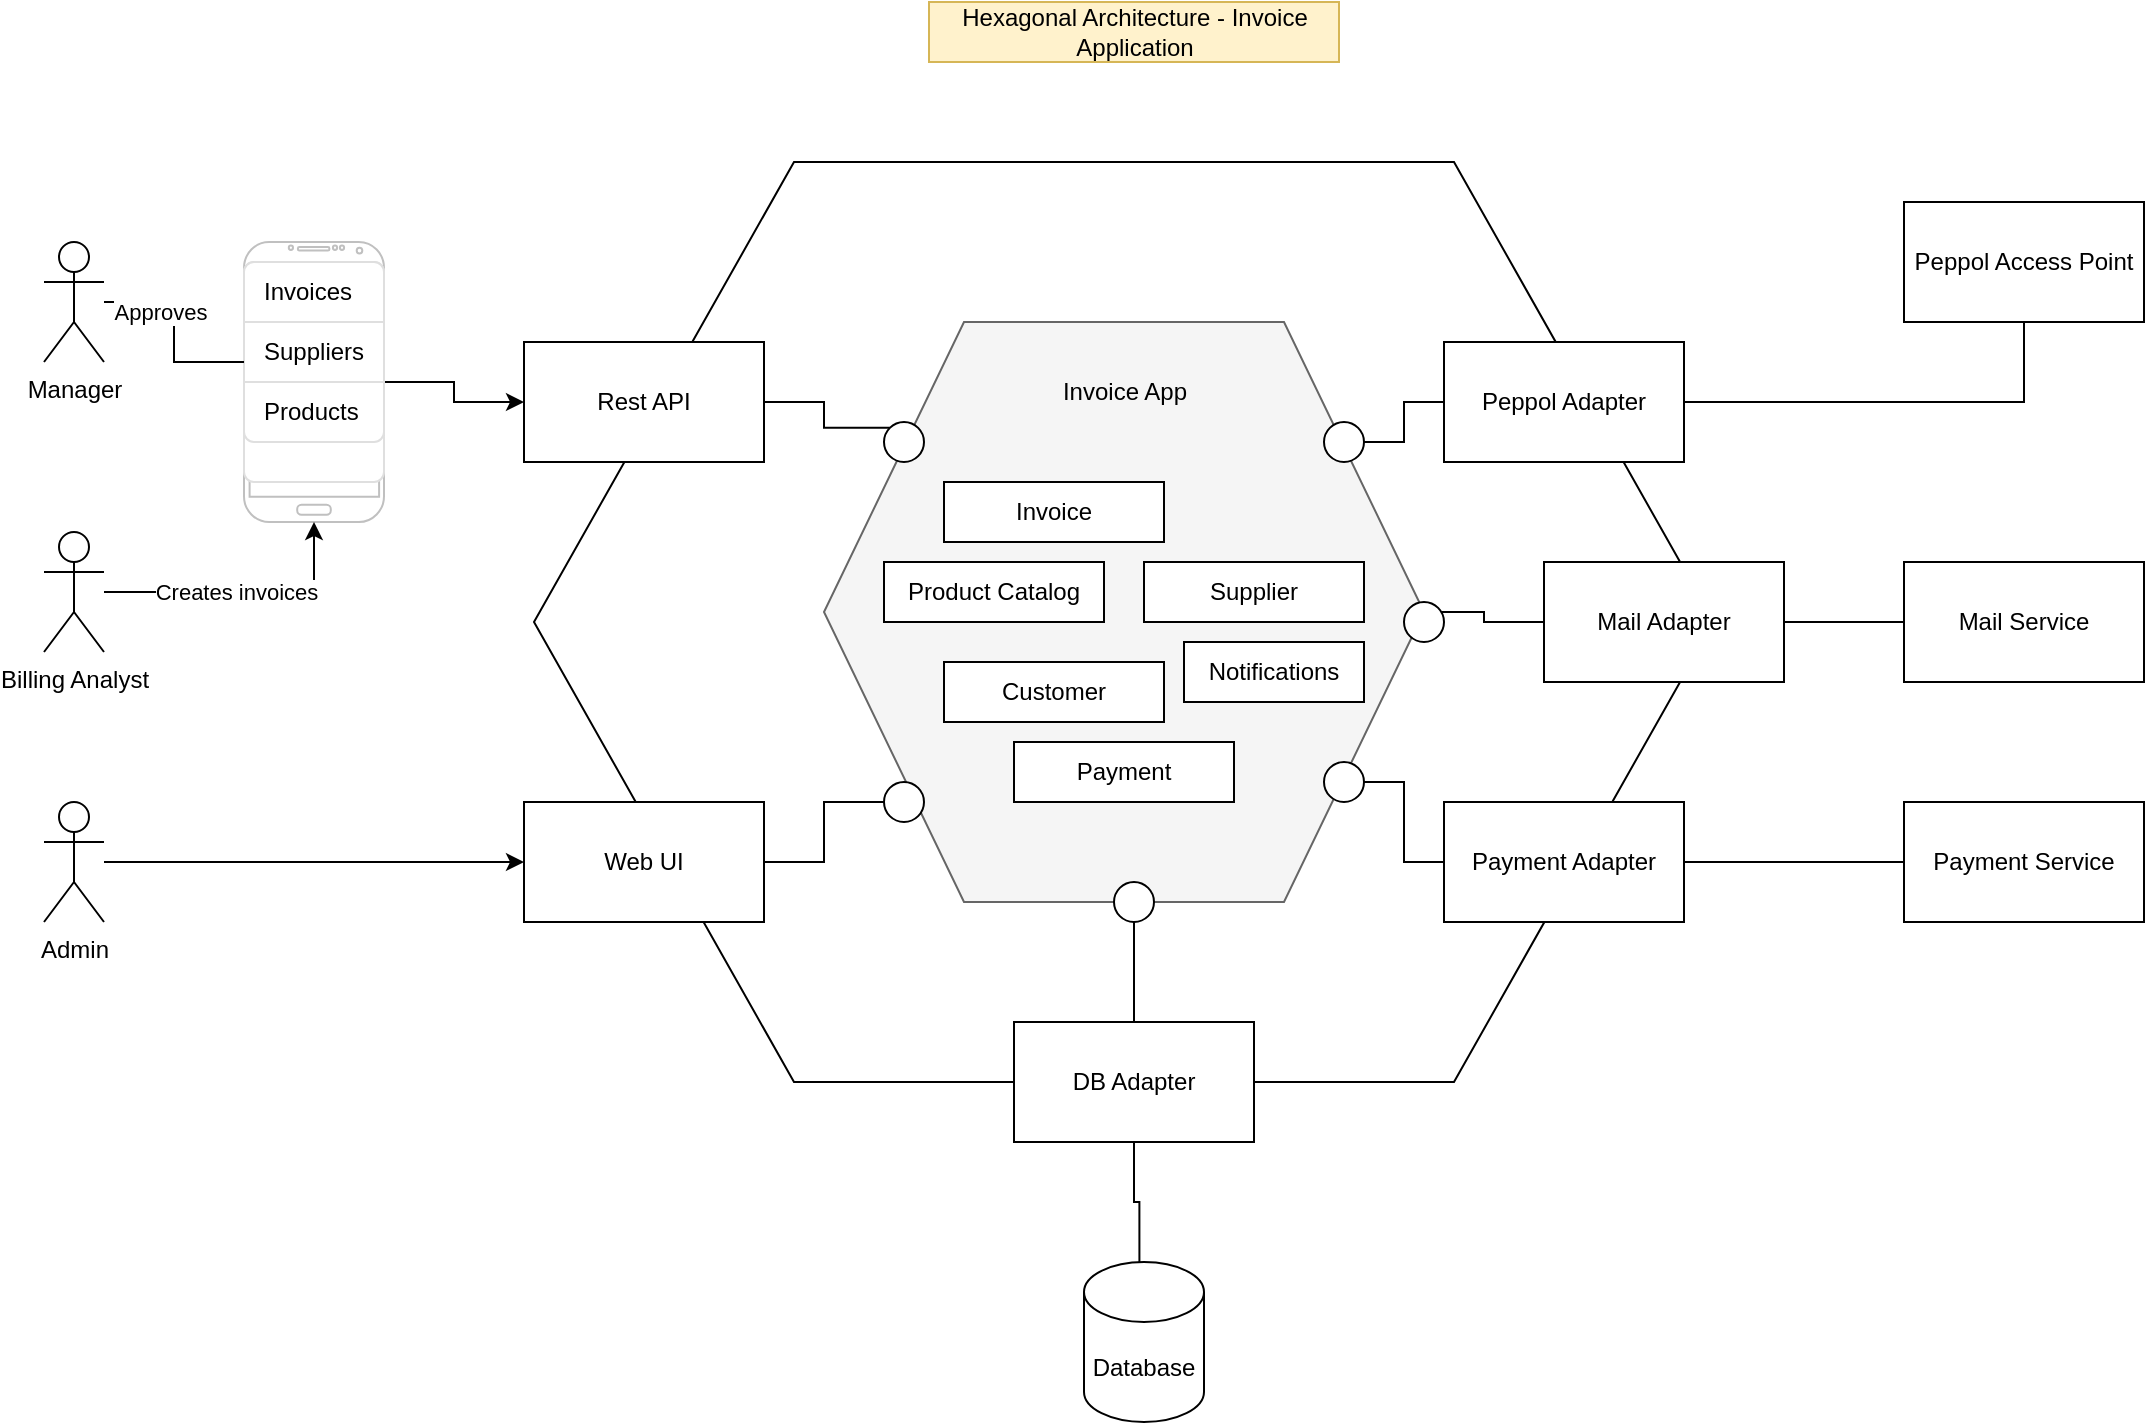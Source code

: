 <mxfile version="19.0.3" type="device"><diagram id="mVTpS-BaiX9XBjO6JoAP" name="Page-1"><mxGraphModel dx="2282" dy="2060" grid="1" gridSize="10" guides="1" tooltips="1" connect="1" arrows="1" fold="1" page="1" pageScale="1" pageWidth="827" pageHeight="1169" math="0" shadow="0"><root><mxCell id="0"/><mxCell id="1" parent="0"/><mxCell id="eXXFDZdNd8cBpuipnI9d-8" value="" style="shape=hexagon;perimeter=hexagonPerimeter2;whiteSpace=wrap;html=1;fixedSize=1;size=130;" vertex="1" parent="1"><mxGeometry x="165" y="10" width="590" height="460" as="geometry"/></mxCell><mxCell id="eXXFDZdNd8cBpuipnI9d-37" style="edgeStyle=orthogonalEdgeStyle;rounded=0;orthogonalLoop=1;jettySize=auto;html=1;entryX=0;entryY=0.5;entryDx=0;entryDy=0;endArrow=none;endFill=0;" edge="1" parent="1" source="eXXFDZdNd8cBpuipnI9d-1" target="eXXFDZdNd8cBpuipnI9d-6"><mxGeometry relative="1" as="geometry"/></mxCell><mxCell id="eXXFDZdNd8cBpuipnI9d-1" value="" style="shape=hexagon;perimeter=hexagonPerimeter2;whiteSpace=wrap;html=1;fixedSize=1;size=70;fillColor=#f5f5f5;fontColor=#333333;strokeColor=#666666;" vertex="1" parent="1"><mxGeometry x="310" y="90" width="300" height="290" as="geometry"/></mxCell><mxCell id="eXXFDZdNd8cBpuipnI9d-2" value="Invoice App" style="text;html=1;strokeColor=none;fillColor=none;align=center;verticalAlign=middle;whiteSpace=wrap;rounded=0;" vertex="1" parent="1"><mxGeometry x="422.5" y="110" width="75" height="30" as="geometry"/></mxCell><mxCell id="eXXFDZdNd8cBpuipnI9d-35" style="edgeStyle=orthogonalEdgeStyle;rounded=0;orthogonalLoop=1;jettySize=auto;html=1;entryX=0;entryY=0;entryDx=0;entryDy=0;endArrow=none;endFill=0;" edge="1" parent="1" source="eXXFDZdNd8cBpuipnI9d-3" target="eXXFDZdNd8cBpuipnI9d-29"><mxGeometry relative="1" as="geometry"/></mxCell><mxCell id="eXXFDZdNd8cBpuipnI9d-3" value="Rest API" style="rounded=0;whiteSpace=wrap;html=1;" vertex="1" parent="1"><mxGeometry x="160" y="100" width="120" height="60" as="geometry"/></mxCell><mxCell id="eXXFDZdNd8cBpuipnI9d-4" value="Web UI" style="rounded=0;whiteSpace=wrap;html=1;" vertex="1" parent="1"><mxGeometry x="160" y="330" width="120" height="60" as="geometry"/></mxCell><mxCell id="eXXFDZdNd8cBpuipnI9d-43" style="edgeStyle=orthogonalEdgeStyle;rounded=0;orthogonalLoop=1;jettySize=auto;html=1;endArrow=none;endFill=0;" edge="1" parent="1" source="eXXFDZdNd8cBpuipnI9d-5" target="eXXFDZdNd8cBpuipnI9d-9"><mxGeometry relative="1" as="geometry"/></mxCell><mxCell id="eXXFDZdNd8cBpuipnI9d-5" value="Peppol Adapter" style="rounded=0;whiteSpace=wrap;html=1;" vertex="1" parent="1"><mxGeometry x="620" y="100" width="120" height="60" as="geometry"/></mxCell><mxCell id="eXXFDZdNd8cBpuipnI9d-42" style="edgeStyle=orthogonalEdgeStyle;rounded=0;orthogonalLoop=1;jettySize=auto;html=1;entryX=0;entryY=0.5;entryDx=0;entryDy=0;endArrow=none;endFill=0;" edge="1" parent="1" source="eXXFDZdNd8cBpuipnI9d-6" target="eXXFDZdNd8cBpuipnI9d-10"><mxGeometry relative="1" as="geometry"/></mxCell><mxCell id="eXXFDZdNd8cBpuipnI9d-6" value="Mail Adapter" style="rounded=0;whiteSpace=wrap;html=1;" vertex="1" parent="1"><mxGeometry x="670" y="210" width="120" height="60" as="geometry"/></mxCell><mxCell id="eXXFDZdNd8cBpuipnI9d-41" style="edgeStyle=orthogonalEdgeStyle;rounded=0;orthogonalLoop=1;jettySize=auto;html=1;endArrow=none;endFill=0;" edge="1" parent="1" source="eXXFDZdNd8cBpuipnI9d-7" target="eXXFDZdNd8cBpuipnI9d-11"><mxGeometry relative="1" as="geometry"/></mxCell><mxCell id="eXXFDZdNd8cBpuipnI9d-7" value="Payment Adapter" style="rounded=0;whiteSpace=wrap;html=1;" vertex="1" parent="1"><mxGeometry x="620" y="330" width="120" height="60" as="geometry"/></mxCell><mxCell id="eXXFDZdNd8cBpuipnI9d-9" value="Peppol Access Point" style="rounded=0;whiteSpace=wrap;html=1;" vertex="1" parent="1"><mxGeometry x="850" y="30" width="120" height="60" as="geometry"/></mxCell><mxCell id="eXXFDZdNd8cBpuipnI9d-10" value="Mail Service" style="rounded=0;whiteSpace=wrap;html=1;" vertex="1" parent="1"><mxGeometry x="850" y="210" width="120" height="60" as="geometry"/></mxCell><mxCell id="eXXFDZdNd8cBpuipnI9d-11" value="Payment Service" style="rounded=0;whiteSpace=wrap;html=1;" vertex="1" parent="1"><mxGeometry x="850" y="330" width="120" height="60" as="geometry"/></mxCell><mxCell id="eXXFDZdNd8cBpuipnI9d-12" value="Invoice" style="rounded=0;whiteSpace=wrap;html=1;" vertex="1" parent="1"><mxGeometry x="370" y="170" width="110" height="30" as="geometry"/></mxCell><mxCell id="eXXFDZdNd8cBpuipnI9d-13" value="Product Catalog" style="rounded=0;whiteSpace=wrap;html=1;" vertex="1" parent="1"><mxGeometry x="340" y="210" width="110" height="30" as="geometry"/></mxCell><mxCell id="eXXFDZdNd8cBpuipnI9d-14" value="Customer" style="rounded=0;whiteSpace=wrap;html=1;" vertex="1" parent="1"><mxGeometry x="370" y="260" width="110" height="30" as="geometry"/></mxCell><mxCell id="eXXFDZdNd8cBpuipnI9d-15" value="Supplier" style="rounded=0;whiteSpace=wrap;html=1;" vertex="1" parent="1"><mxGeometry x="470" y="210" width="110" height="30" as="geometry"/></mxCell><mxCell id="eXXFDZdNd8cBpuipnI9d-16" value="Payment" style="rounded=0;whiteSpace=wrap;html=1;" vertex="1" parent="1"><mxGeometry x="405" y="300" width="110" height="30" as="geometry"/></mxCell><mxCell id="eXXFDZdNd8cBpuipnI9d-17" value="Notifications" style="rounded=0;whiteSpace=wrap;html=1;" vertex="1" parent="1"><mxGeometry x="490" y="250" width="90" height="30" as="geometry"/></mxCell><mxCell id="eXXFDZdNd8cBpuipnI9d-44" style="edgeStyle=orthogonalEdgeStyle;rounded=0;orthogonalLoop=1;jettySize=auto;html=1;entryX=0.462;entryY=0.35;entryDx=0;entryDy=0;entryPerimeter=0;endArrow=none;endFill=0;" edge="1" parent="1" source="eXXFDZdNd8cBpuipnI9d-18" target="eXXFDZdNd8cBpuipnI9d-19"><mxGeometry relative="1" as="geometry"/></mxCell><mxCell id="eXXFDZdNd8cBpuipnI9d-18" value="DB Adapter" style="rounded=0;whiteSpace=wrap;html=1;" vertex="1" parent="1"><mxGeometry x="405" y="440" width="120" height="60" as="geometry"/></mxCell><mxCell id="eXXFDZdNd8cBpuipnI9d-19" value="Database" style="shape=cylinder3;whiteSpace=wrap;html=1;boundedLbl=1;backgroundOutline=1;size=15;" vertex="1" parent="1"><mxGeometry x="440" y="560" width="60" height="80" as="geometry"/></mxCell><mxCell id="eXXFDZdNd8cBpuipnI9d-22" style="edgeStyle=orthogonalEdgeStyle;rounded=0;orthogonalLoop=1;jettySize=auto;html=1;" edge="1" parent="1" source="eXXFDZdNd8cBpuipnI9d-20" target="eXXFDZdNd8cBpuipnI9d-3"><mxGeometry relative="1" as="geometry"/></mxCell><mxCell id="eXXFDZdNd8cBpuipnI9d-20" value="" style="verticalLabelPosition=bottom;verticalAlign=top;html=1;shadow=0;dashed=0;strokeWidth=1;shape=mxgraph.android.phone2;strokeColor=#c0c0c0;" vertex="1" parent="1"><mxGeometry x="20" y="50" width="70" height="140" as="geometry"/></mxCell><mxCell id="eXXFDZdNd8cBpuipnI9d-28" style="edgeStyle=orthogonalEdgeStyle;rounded=0;orthogonalLoop=1;jettySize=auto;html=1;" edge="1" parent="1" source="eXXFDZdNd8cBpuipnI9d-21" target="eXXFDZdNd8cBpuipnI9d-20"><mxGeometry relative="1" as="geometry"/></mxCell><mxCell id="eXXFDZdNd8cBpuipnI9d-57" value="Creates invoices" style="edgeLabel;html=1;align=center;verticalAlign=middle;resizable=0;points=[];" vertex="1" connectable="0" parent="eXXFDZdNd8cBpuipnI9d-28"><mxGeometry x="-0.063" relative="1" as="geometry"><mxPoint as="offset"/></mxGeometry></mxCell><mxCell id="eXXFDZdNd8cBpuipnI9d-21" value="Billing Analyst" style="shape=umlActor;verticalLabelPosition=bottom;verticalAlign=top;html=1;outlineConnect=0;" vertex="1" parent="1"><mxGeometry x="-80" y="195" width="30" height="60" as="geometry"/></mxCell><mxCell id="eXXFDZdNd8cBpuipnI9d-24" style="edgeStyle=orthogonalEdgeStyle;rounded=0;orthogonalLoop=1;jettySize=auto;html=1;" edge="1" parent="1" source="eXXFDZdNd8cBpuipnI9d-23" target="eXXFDZdNd8cBpuipnI9d-4"><mxGeometry relative="1" as="geometry"/></mxCell><mxCell id="eXXFDZdNd8cBpuipnI9d-23" value="Admin" style="shape=umlActor;verticalLabelPosition=bottom;verticalAlign=top;html=1;outlineConnect=0;" vertex="1" parent="1"><mxGeometry x="-80" y="330" width="30" height="60" as="geometry"/></mxCell><mxCell id="eXXFDZdNd8cBpuipnI9d-29" value="" style="ellipse;whiteSpace=wrap;html=1;aspect=fixed;" vertex="1" parent="1"><mxGeometry x="340" y="140" width="20" height="20" as="geometry"/></mxCell><mxCell id="eXXFDZdNd8cBpuipnI9d-36" style="edgeStyle=orthogonalEdgeStyle;rounded=0;orthogonalLoop=1;jettySize=auto;html=1;endArrow=none;endFill=0;" edge="1" parent="1" source="eXXFDZdNd8cBpuipnI9d-30" target="eXXFDZdNd8cBpuipnI9d-5"><mxGeometry relative="1" as="geometry"/></mxCell><mxCell id="eXXFDZdNd8cBpuipnI9d-30" value="" style="ellipse;whiteSpace=wrap;html=1;aspect=fixed;" vertex="1" parent="1"><mxGeometry x="560" y="140" width="20" height="20" as="geometry"/></mxCell><mxCell id="eXXFDZdNd8cBpuipnI9d-31" value="" style="ellipse;whiteSpace=wrap;html=1;aspect=fixed;" vertex="1" parent="1"><mxGeometry x="600" y="230" width="20" height="20" as="geometry"/></mxCell><mxCell id="eXXFDZdNd8cBpuipnI9d-38" style="edgeStyle=orthogonalEdgeStyle;rounded=0;orthogonalLoop=1;jettySize=auto;html=1;entryX=0;entryY=0.5;entryDx=0;entryDy=0;endArrow=none;endFill=0;" edge="1" parent="1" source="eXXFDZdNd8cBpuipnI9d-32" target="eXXFDZdNd8cBpuipnI9d-7"><mxGeometry relative="1" as="geometry"/></mxCell><mxCell id="eXXFDZdNd8cBpuipnI9d-32" value="" style="ellipse;whiteSpace=wrap;html=1;aspect=fixed;" vertex="1" parent="1"><mxGeometry x="560" y="310" width="20" height="20" as="geometry"/></mxCell><mxCell id="eXXFDZdNd8cBpuipnI9d-39" style="edgeStyle=orthogonalEdgeStyle;rounded=0;orthogonalLoop=1;jettySize=auto;html=1;entryX=0.5;entryY=0;entryDx=0;entryDy=0;endArrow=none;endFill=0;" edge="1" parent="1" source="eXXFDZdNd8cBpuipnI9d-33" target="eXXFDZdNd8cBpuipnI9d-18"><mxGeometry relative="1" as="geometry"/></mxCell><mxCell id="eXXFDZdNd8cBpuipnI9d-33" value="" style="ellipse;whiteSpace=wrap;html=1;aspect=fixed;" vertex="1" parent="1"><mxGeometry x="455" y="370" width="20" height="20" as="geometry"/></mxCell><mxCell id="eXXFDZdNd8cBpuipnI9d-40" style="edgeStyle=orthogonalEdgeStyle;rounded=0;orthogonalLoop=1;jettySize=auto;html=1;endArrow=none;endFill=0;" edge="1" parent="1" source="eXXFDZdNd8cBpuipnI9d-34" target="eXXFDZdNd8cBpuipnI9d-4"><mxGeometry relative="1" as="geometry"/></mxCell><mxCell id="eXXFDZdNd8cBpuipnI9d-34" value="" style="ellipse;whiteSpace=wrap;html=1;aspect=fixed;" vertex="1" parent="1"><mxGeometry x="340" y="320" width="20" height="20" as="geometry"/></mxCell><mxCell id="eXXFDZdNd8cBpuipnI9d-49" value="" style="html=1;shadow=0;dashed=0;shape=mxgraph.bootstrap.rrect;rSize=5;strokeColor=#DFDFDF;html=1;whiteSpace=wrap;fillColor=#FFFFFF;fontColor=#000000;" vertex="1" parent="1"><mxGeometry x="20" y="60" width="70" height="110" as="geometry"/></mxCell><mxCell id="eXXFDZdNd8cBpuipnI9d-50" value="Invoices" style="strokeColor=inherit;fillColor=inherit;gradientColor=inherit;fontColor=inherit;html=1;shadow=0;dashed=0;shape=mxgraph.bootstrap.topButton;rSize=5;perimeter=none;whiteSpace=wrap;resizeWidth=1;align=left;spacing=10;" vertex="1" parent="eXXFDZdNd8cBpuipnI9d-49"><mxGeometry width="70" height="30" relative="1" as="geometry"/></mxCell><mxCell id="eXXFDZdNd8cBpuipnI9d-51" value="Suppliers" style="strokeColor=inherit;fillColor=inherit;gradientColor=inherit;fontColor=inherit;html=1;shadow=0;dashed=0;perimeter=none;whiteSpace=wrap;resizeWidth=1;align=left;spacing=10;" vertex="1" parent="eXXFDZdNd8cBpuipnI9d-49"><mxGeometry width="70" height="30" relative="1" as="geometry"><mxPoint y="30" as="offset"/></mxGeometry></mxCell><mxCell id="eXXFDZdNd8cBpuipnI9d-52" value="Products" style="strokeColor=inherit;fillColor=inherit;gradientColor=inherit;fontColor=inherit;html=1;shadow=0;dashed=0;shape=mxgraph.bootstrap.bottomButton;rSize=5;perimeter=none;whiteSpace=wrap;resizeWidth=1;resizeHeight=0;align=left;spacing=10;" vertex="1" parent="eXXFDZdNd8cBpuipnI9d-49"><mxGeometry y="1" width="70" height="30" relative="1" as="geometry"><mxPoint y="-50" as="offset"/></mxGeometry></mxCell><mxCell id="eXXFDZdNd8cBpuipnI9d-53" value="Hexagonal Architecture - Invoice Application" style="text;html=1;strokeColor=#d6b656;fillColor=#fff2cc;align=center;verticalAlign=middle;whiteSpace=wrap;rounded=0;" vertex="1" parent="1"><mxGeometry x="362.5" y="-70" width="205" height="30" as="geometry"/></mxCell><mxCell id="eXXFDZdNd8cBpuipnI9d-55" style="edgeStyle=orthogonalEdgeStyle;rounded=0;orthogonalLoop=1;jettySize=auto;html=1;entryX=0;entryY=0.667;entryDx=0;entryDy=0;entryPerimeter=0;endArrow=none;endFill=0;" edge="1" parent="1" source="eXXFDZdNd8cBpuipnI9d-54" target="eXXFDZdNd8cBpuipnI9d-51"><mxGeometry relative="1" as="geometry"/></mxCell><mxCell id="eXXFDZdNd8cBpuipnI9d-56" value="Approves" style="edgeLabel;html=1;align=center;verticalAlign=middle;resizable=0;points=[];" vertex="1" connectable="0" parent="eXXFDZdNd8cBpuipnI9d-55"><mxGeometry x="-0.455" y="-5" relative="1" as="geometry"><mxPoint as="offset"/></mxGeometry></mxCell><mxCell id="eXXFDZdNd8cBpuipnI9d-54" value="Manager" style="shape=umlActor;verticalLabelPosition=bottom;verticalAlign=top;html=1;outlineConnect=0;" vertex="1" parent="1"><mxGeometry x="-80" y="50" width="30" height="60" as="geometry"/></mxCell></root></mxGraphModel></diagram></mxfile>